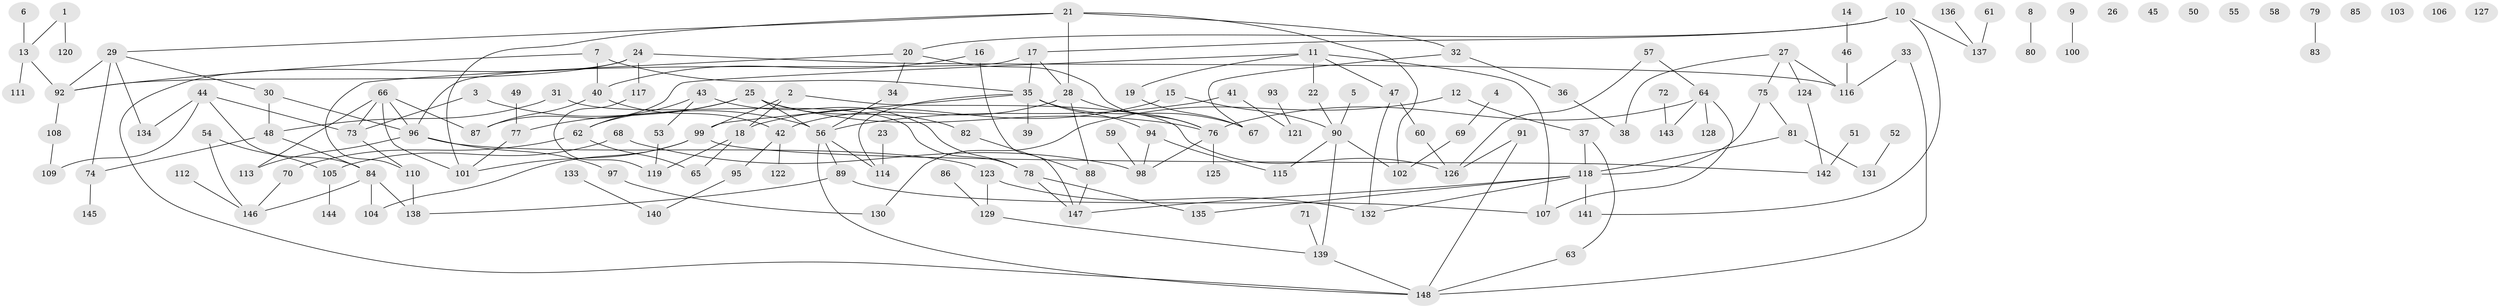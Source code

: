 // Generated by graph-tools (version 1.1) at 2025/25/03/09/25 03:25:22]
// undirected, 148 vertices, 189 edges
graph export_dot {
graph [start="1"]
  node [color=gray90,style=filled];
  1;
  2;
  3;
  4;
  5;
  6;
  7;
  8;
  9;
  10;
  11;
  12;
  13;
  14;
  15;
  16;
  17;
  18;
  19;
  20;
  21;
  22;
  23;
  24;
  25;
  26;
  27;
  28;
  29;
  30;
  31;
  32;
  33;
  34;
  35;
  36;
  37;
  38;
  39;
  40;
  41;
  42;
  43;
  44;
  45;
  46;
  47;
  48;
  49;
  50;
  51;
  52;
  53;
  54;
  55;
  56;
  57;
  58;
  59;
  60;
  61;
  62;
  63;
  64;
  65;
  66;
  67;
  68;
  69;
  70;
  71;
  72;
  73;
  74;
  75;
  76;
  77;
  78;
  79;
  80;
  81;
  82;
  83;
  84;
  85;
  86;
  87;
  88;
  89;
  90;
  91;
  92;
  93;
  94;
  95;
  96;
  97;
  98;
  99;
  100;
  101;
  102;
  103;
  104;
  105;
  106;
  107;
  108;
  109;
  110;
  111;
  112;
  113;
  114;
  115;
  116;
  117;
  118;
  119;
  120;
  121;
  122;
  123;
  124;
  125;
  126;
  127;
  128;
  129;
  130;
  131;
  132;
  133;
  134;
  135;
  136;
  137;
  138;
  139;
  140;
  141;
  142;
  143;
  144;
  145;
  146;
  147;
  148;
  1 -- 13;
  1 -- 120;
  2 -- 18;
  2 -- 99;
  2 -- 126;
  3 -- 56;
  3 -- 73;
  4 -- 69;
  5 -- 90;
  6 -- 13;
  7 -- 35;
  7 -- 40;
  7 -- 92;
  8 -- 80;
  9 -- 100;
  10 -- 17;
  10 -- 20;
  10 -- 137;
  10 -- 141;
  11 -- 19;
  11 -- 22;
  11 -- 47;
  11 -- 87;
  11 -- 107;
  12 -- 37;
  12 -- 130;
  13 -- 92;
  13 -- 111;
  14 -- 46;
  15 -- 18;
  15 -- 90;
  16 -- 40;
  16 -- 147;
  17 -- 28;
  17 -- 35;
  17 -- 96;
  18 -- 65;
  18 -- 119;
  19 -- 67;
  20 -- 34;
  20 -- 76;
  20 -- 110;
  21 -- 28;
  21 -- 29;
  21 -- 32;
  21 -- 101;
  21 -- 102;
  22 -- 90;
  23 -- 114;
  24 -- 92;
  24 -- 116;
  24 -- 117;
  24 -- 148;
  25 -- 56;
  25 -- 62;
  25 -- 76;
  25 -- 77;
  25 -- 82;
  27 -- 38;
  27 -- 75;
  27 -- 116;
  27 -- 124;
  28 -- 42;
  28 -- 76;
  28 -- 88;
  29 -- 30;
  29 -- 74;
  29 -- 92;
  29 -- 134;
  30 -- 48;
  30 -- 96;
  31 -- 48;
  31 -- 78;
  32 -- 36;
  32 -- 67;
  33 -- 116;
  33 -- 148;
  34 -- 56;
  35 -- 39;
  35 -- 67;
  35 -- 94;
  35 -- 99;
  35 -- 114;
  36 -- 38;
  37 -- 63;
  37 -- 118;
  40 -- 42;
  40 -- 87;
  41 -- 56;
  41 -- 121;
  42 -- 95;
  42 -- 122;
  43 -- 53;
  43 -- 62;
  43 -- 78;
  44 -- 73;
  44 -- 84;
  44 -- 109;
  44 -- 134;
  46 -- 116;
  47 -- 60;
  47 -- 132;
  48 -- 74;
  48 -- 84;
  49 -- 77;
  51 -- 142;
  52 -- 131;
  53 -- 119;
  54 -- 105;
  54 -- 146;
  56 -- 89;
  56 -- 114;
  56 -- 148;
  57 -- 64;
  57 -- 126;
  59 -- 98;
  60 -- 126;
  61 -- 137;
  62 -- 65;
  62 -- 70;
  63 -- 148;
  64 -- 76;
  64 -- 107;
  64 -- 128;
  64 -- 143;
  66 -- 73;
  66 -- 87;
  66 -- 96;
  66 -- 101;
  66 -- 113;
  68 -- 98;
  68 -- 105;
  69 -- 102;
  70 -- 146;
  71 -- 139;
  72 -- 143;
  73 -- 110;
  74 -- 145;
  75 -- 81;
  75 -- 118;
  76 -- 98;
  76 -- 125;
  77 -- 101;
  78 -- 135;
  78 -- 147;
  79 -- 83;
  81 -- 118;
  81 -- 131;
  82 -- 88;
  84 -- 104;
  84 -- 138;
  84 -- 146;
  86 -- 129;
  88 -- 147;
  89 -- 107;
  89 -- 138;
  90 -- 102;
  90 -- 115;
  90 -- 139;
  91 -- 126;
  91 -- 148;
  92 -- 108;
  93 -- 121;
  94 -- 98;
  94 -- 115;
  95 -- 140;
  96 -- 97;
  96 -- 113;
  96 -- 123;
  97 -- 130;
  99 -- 101;
  99 -- 104;
  99 -- 142;
  105 -- 144;
  108 -- 109;
  110 -- 138;
  112 -- 146;
  117 -- 119;
  118 -- 132;
  118 -- 135;
  118 -- 141;
  118 -- 147;
  123 -- 129;
  123 -- 132;
  124 -- 142;
  129 -- 139;
  133 -- 140;
  136 -- 137;
  139 -- 148;
}

